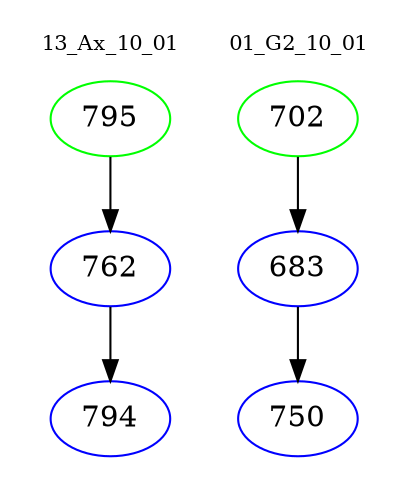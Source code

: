 digraph{
subgraph cluster_0 {
color = white
label = "13_Ax_10_01";
fontsize=10;
T0_795 [label="795", color="green"]
T0_795 -> T0_762 [color="black"]
T0_762 [label="762", color="blue"]
T0_762 -> T0_794 [color="black"]
T0_794 [label="794", color="blue"]
}
subgraph cluster_1 {
color = white
label = "01_G2_10_01";
fontsize=10;
T1_702 [label="702", color="green"]
T1_702 -> T1_683 [color="black"]
T1_683 [label="683", color="blue"]
T1_683 -> T1_750 [color="black"]
T1_750 [label="750", color="blue"]
}
}
